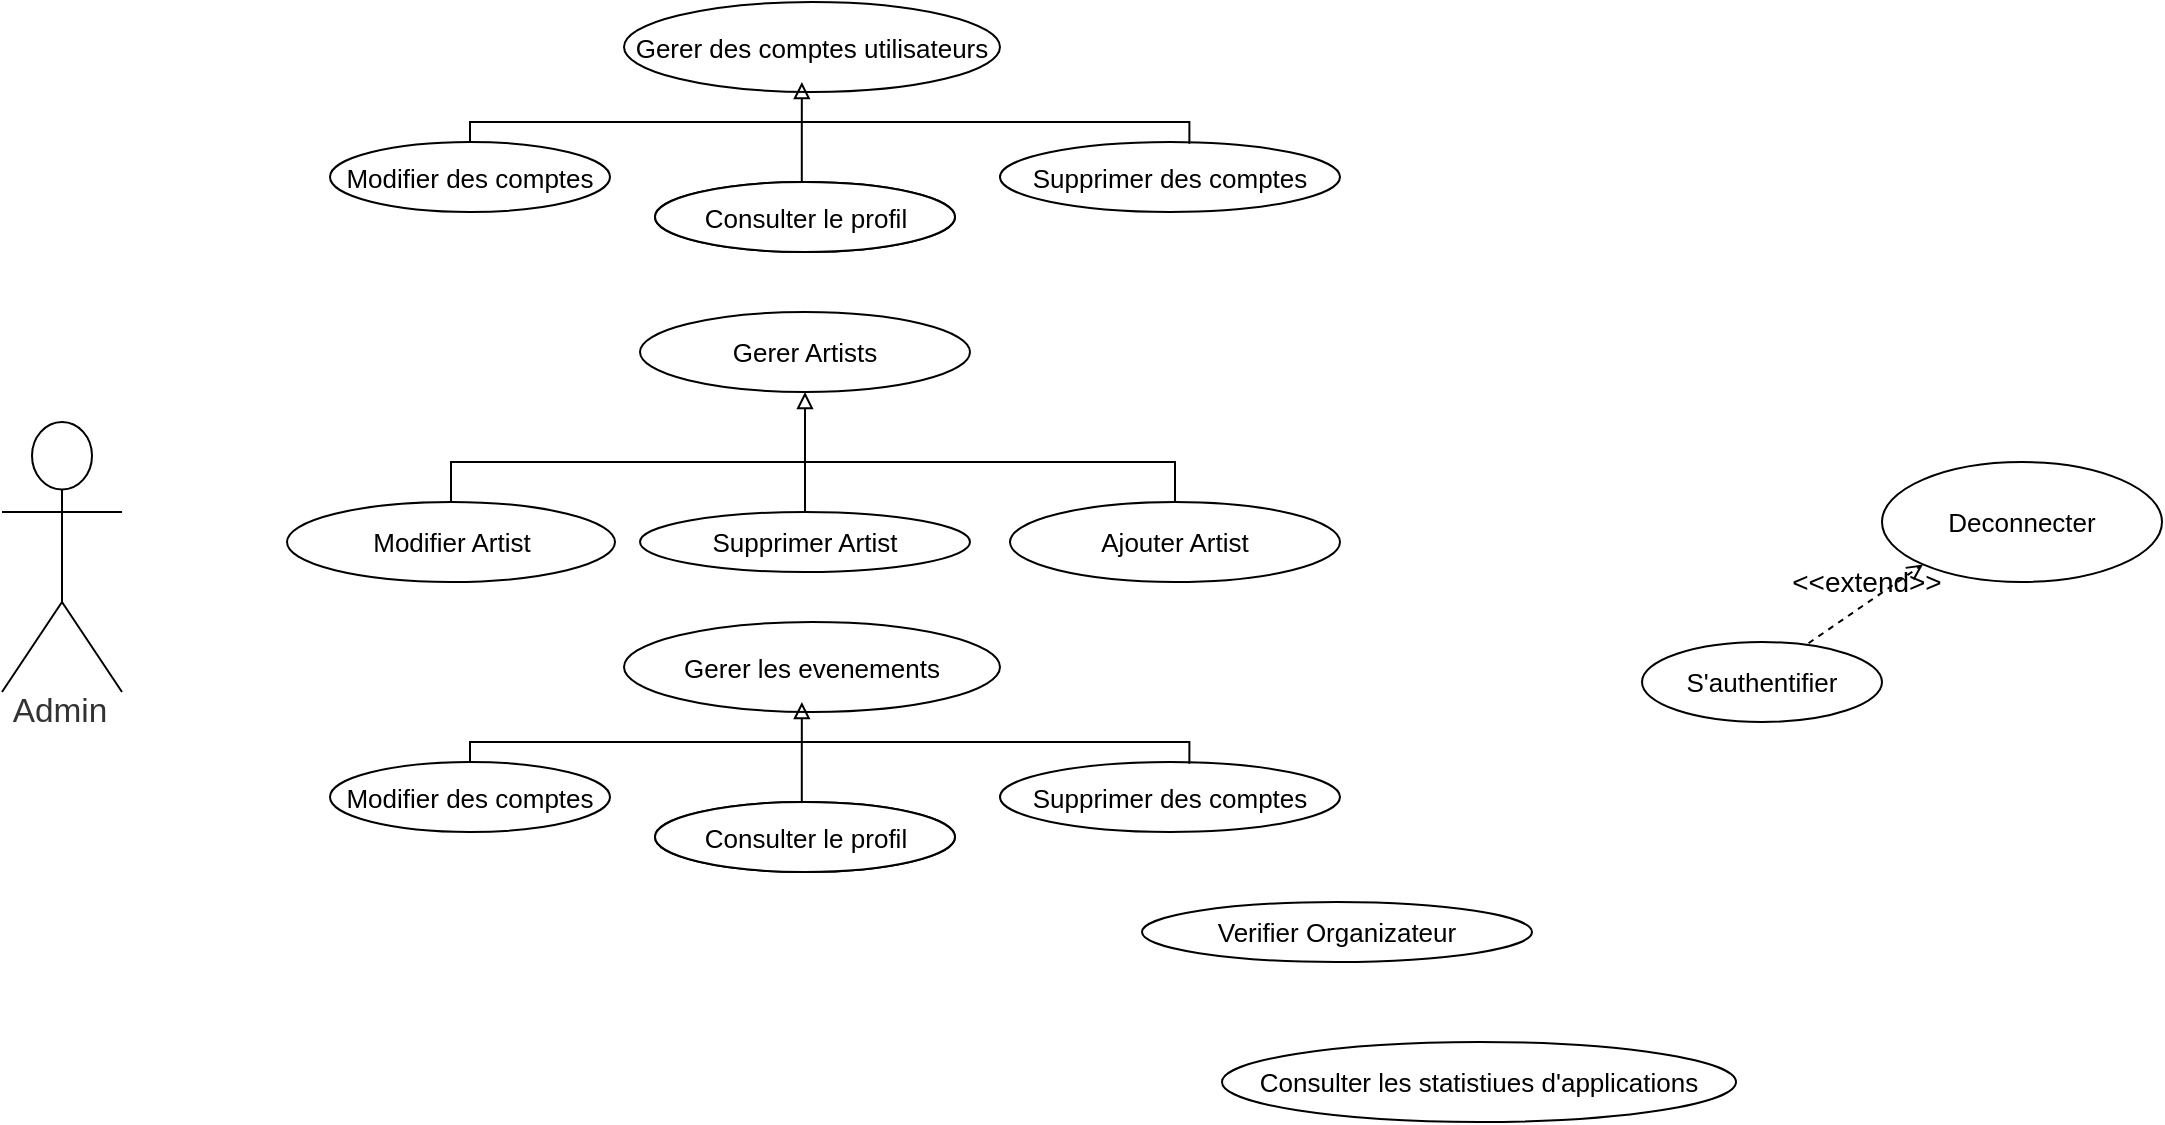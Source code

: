 <mxfile version="20.8.16" type="github">
  <diagram name="Page-1" id="7BaUvszCBu6dx5qAS3bt">
    <mxGraphModel dx="244" dy="131" grid="1" gridSize="10" guides="1" tooltips="1" connect="1" arrows="1" fold="1" page="1" pageScale="1" pageWidth="827" pageHeight="1169" math="0" shadow="0">
      <root>
        <mxCell id="0" />
        <mxCell id="1" parent="0" />
        <mxCell id="at9j3Gz7QIBB9mjerq5c-3" value="Admin" style="html=1;overflow=block;blockSpacing=1;shape=umlActor;labelPosition=center;verticalLabelPosition=bottom;verticalAlign=top;whiteSpace=nowrap;fontSize=16.7;fontColor=#333333;align=center;spacing=0;strokeColor=#000000;strokeOpacity=100;rounded=1;absoluteArcSize=1;arcSize=9;strokeWidth=1;lucidId=TCmtfz8hAuSR;" parent="1" vertex="1">
          <mxGeometry x="40" y="290" width="60" height="135" as="geometry" />
        </mxCell>
        <mxCell id="at9j3Gz7QIBB9mjerq5c-4" value="Gerer des comptes utilisateurs" style="html=1;overflow=block;blockSpacing=1;whiteSpace=wrap;ellipse;fontSize=13;spacing=3.8;strokeColor=#000000;strokeOpacity=100;rounded=1;absoluteArcSize=1;arcSize=9;strokeWidth=1;lucidId=2CmtHglSXUaJ;" parent="1" vertex="1">
          <mxGeometry x="351" y="80" width="188" height="45" as="geometry" />
        </mxCell>
        <mxCell id="at9j3Gz7QIBB9mjerq5c-6" value="Consulter les  statistiues d&#39;applications" style="html=1;overflow=block;blockSpacing=1;whiteSpace=wrap;ellipse;fontSize=13;spacing=3.8;strokeColor=#000000;strokeOpacity=100;rounded=1;absoluteArcSize=1;arcSize=9;strokeWidth=1;lucidId=4Cmtud14x5Y7;" parent="1" vertex="1">
          <mxGeometry x="650" y="600" width="257" height="40" as="geometry" />
        </mxCell>
        <mxCell id="at9j3Gz7QIBB9mjerq5c-8" value="Verifier Organizateur" style="html=1;overflow=block;blockSpacing=1;whiteSpace=wrap;ellipse;fontSize=13;spacing=3.8;strokeColor=#000000;strokeOpacity=100;rounded=1;absoluteArcSize=1;arcSize=9;strokeWidth=1;lucidId=6CmtnAD3XU6T;" parent="1" vertex="1">
          <mxGeometry x="610" y="530" width="195" height="30" as="geometry" />
        </mxCell>
        <mxCell id="at9j3Gz7QIBB9mjerq5c-10" value="Gerer  Artists" style="html=1;overflow=block;blockSpacing=1;whiteSpace=wrap;ellipse;fontSize=13;spacing=3.8;strokeColor=#000000;strokeOpacity=100;rounded=1;absoluteArcSize=1;arcSize=9;strokeWidth=1;lucidId=9Cmt3dIYTxuM;" parent="1" vertex="1">
          <mxGeometry x="359" y="235" width="165" height="40" as="geometry" />
        </mxCell>
        <mxCell id="at9j3Gz7QIBB9mjerq5c-12" value="Supprimer des comptes" style="html=1;overflow=block;blockSpacing=1;whiteSpace=wrap;ellipse;fontSize=13;spacing=3.8;strokeColor=#000000;strokeOpacity=100;rounded=1;absoluteArcSize=1;arcSize=9;strokeWidth=1;lucidId=UEmtKaLi1W1V;" parent="1" vertex="1">
          <mxGeometry x="539" y="150" width="170" height="35" as="geometry" />
        </mxCell>
        <mxCell id="U9_1Y7d2OegKnLiAlMFN-2" style="edgeStyle=orthogonalEdgeStyle;rounded=0;orthogonalLoop=1;jettySize=auto;html=1;entryX=0.473;entryY=0.889;entryDx=0;entryDy=0;entryPerimeter=0;fontSize=14;endArrow=block;endFill=0;" edge="1" parent="1" source="at9j3Gz7QIBB9mjerq5c-14" target="at9j3Gz7QIBB9mjerq5c-4">
          <mxGeometry relative="1" as="geometry">
            <Array as="points">
              <mxPoint x="440" y="147" />
            </Array>
          </mxGeometry>
        </mxCell>
        <mxCell id="at9j3Gz7QIBB9mjerq5c-14" value="Consulter le profil" style="html=1;overflow=block;blockSpacing=1;whiteSpace=wrap;ellipse;fontSize=13;spacing=3.8;strokeColor=#000000;strokeOpacity=100;rounded=1;absoluteArcSize=1;arcSize=9;strokeWidth=1;lucidId=9EmtDgn2g~nr;" parent="1" vertex="1">
          <mxGeometry x="366.5" y="170" width="150" height="35" as="geometry" />
        </mxCell>
        <mxCell id="at9j3Gz7QIBB9mjerq5c-16" value="Modifier des comptes" style="html=1;overflow=block;blockSpacing=1;whiteSpace=wrap;ellipse;fontSize=13;spacing=3.8;strokeColor=#000000;strokeOpacity=100;rounded=1;absoluteArcSize=1;arcSize=9;strokeWidth=1;lucidId=lFmtOqZzf6Zj;" parent="1" vertex="1">
          <mxGeometry x="204" y="150" width="140" height="35" as="geometry" />
        </mxCell>
        <mxCell id="at9j3Gz7QIBB9mjerq5c-18" value="Ajouter Artist" style="html=1;overflow=block;blockSpacing=1;whiteSpace=wrap;ellipse;fontSize=13;spacing=3.8;strokeColor=#000000;strokeOpacity=100;rounded=1;absoluteArcSize=1;arcSize=9;strokeWidth=1;lucidId=9Cmt3dIYTxuM;" parent="1" vertex="1">
          <mxGeometry x="544" y="330" width="165" height="40" as="geometry" />
        </mxCell>
        <mxCell id="at9j3Gz7QIBB9mjerq5c-19" style="edgeStyle=none;rounded=0;orthogonalLoop=1;jettySize=auto;html=1;exitX=0.5;exitY=0;exitDx=0;exitDy=0;entryX=0.5;entryY=1;entryDx=0;entryDy=0;fontSize=14;endArrow=block;endFill=0;strokeColor=#000000;strokeWidth=1;" parent="1" source="at9j3Gz7QIBB9mjerq5c-20" target="at9j3Gz7QIBB9mjerq5c-10" edge="1">
          <mxGeometry relative="1" as="geometry" />
        </mxCell>
        <mxCell id="at9j3Gz7QIBB9mjerq5c-20" value="Supprimer Artist" style="html=1;overflow=block;blockSpacing=1;whiteSpace=wrap;ellipse;fontSize=13;spacing=3.8;strokeColor=#000000;strokeOpacity=100;rounded=1;absoluteArcSize=1;arcSize=9;strokeWidth=1;lucidId=9Cmt3dIYTxuM;" parent="1" vertex="1">
          <mxGeometry x="359" y="335" width="165" height="30" as="geometry" />
        </mxCell>
        <mxCell id="at9j3Gz7QIBB9mjerq5c-31" style="edgeStyle=orthogonalEdgeStyle;rounded=0;orthogonalLoop=1;jettySize=auto;html=1;exitX=0.5;exitY=0;exitDx=0;exitDy=0;entryX=0.5;entryY=0;entryDx=0;entryDy=0;strokeColor=#000000;strokeWidth=1;endArrow=none;endFill=0;" parent="1" source="at9j3Gz7QIBB9mjerq5c-22" target="at9j3Gz7QIBB9mjerq5c-18" edge="1">
          <mxGeometry relative="1" as="geometry" />
        </mxCell>
        <mxCell id="at9j3Gz7QIBB9mjerq5c-22" value="Modifier Artist" style="html=1;overflow=block;blockSpacing=1;whiteSpace=wrap;ellipse;fontSize=13;spacing=3.8;strokeColor=#000000;strokeOpacity=100;rounded=1;absoluteArcSize=1;arcSize=9;strokeWidth=1;lucidId=9Cmt3dIYTxuM;" parent="1" vertex="1">
          <mxGeometry x="182.5" y="330" width="164" height="40" as="geometry" />
        </mxCell>
        <mxCell id="at9j3Gz7QIBB9mjerq5c-23" value="S&#39;authentifier" style="html=1;overflow=block;blockSpacing=1;whiteSpace=wrap;ellipse;fontSize=13;spacing=3.8;strokeColor=#000000;strokeOpacity=100;rounded=1;absoluteArcSize=1;arcSize=9;strokeWidth=1;lucidId=XvitAHHM73nt;" parent="1" vertex="1">
          <mxGeometry x="860" y="400" width="120" height="40" as="geometry" />
        </mxCell>
        <mxCell id="at9j3Gz7QIBB9mjerq5c-24" value="Deconnecter" style="html=1;overflow=block;blockSpacing=1;whiteSpace=wrap;ellipse;fontSize=13;spacing=3.8;strokeColor=#000000;strokeOpacity=100;rounded=1;absoluteArcSize=1;arcSize=9;strokeWidth=1;lucidId=XvitmW9DInrr;" parent="1" vertex="1">
          <mxGeometry x="980" y="310" width="140" height="60" as="geometry" />
        </mxCell>
        <mxCell id="at9j3Gz7QIBB9mjerq5c-25" value="&amp;lt;&amp;lt;extend&amp;gt;&amp;gt;" style="html=1;verticalAlign=bottom;labelBackgroundColor=none;endArrow=open;endFill=0;dashed=1;rounded=0;fontSize=14;entryX=0;entryY=1;entryDx=0;entryDy=0;exitX=0.694;exitY=0.015;exitDx=0;exitDy=0;exitPerimeter=0;strokeColor=#000000;strokeWidth=1;" parent="1" source="at9j3Gz7QIBB9mjerq5c-23" target="at9j3Gz7QIBB9mjerq5c-24" edge="1">
          <mxGeometry width="160" relative="1" as="geometry">
            <mxPoint x="1275" y="370" as="sourcePoint" />
            <mxPoint x="1435" y="370" as="targetPoint" />
          </mxGeometry>
        </mxCell>
        <mxCell id="U9_1Y7d2OegKnLiAlMFN-1" style="edgeStyle=orthogonalEdgeStyle;rounded=0;orthogonalLoop=1;jettySize=auto;html=1;entryX=0.557;entryY=0.024;entryDx=0;entryDy=0;strokeColor=#000000;strokeWidth=1;endArrow=none;endFill=0;entryPerimeter=0;exitX=0.5;exitY=0;exitDx=0;exitDy=0;" edge="1" parent="1" source="at9j3Gz7QIBB9mjerq5c-16" target="at9j3Gz7QIBB9mjerq5c-12">
          <mxGeometry relative="1" as="geometry">
            <mxPoint x="270" y="125" as="sourcePoint" />
            <mxPoint x="632.0" y="125.0" as="targetPoint" />
            <Array as="points">
              <mxPoint x="274" y="140" />
              <mxPoint x="634" y="140" />
            </Array>
          </mxGeometry>
        </mxCell>
        <mxCell id="U9_1Y7d2OegKnLiAlMFN-3" value="Consulter le profil" style="html=1;overflow=block;blockSpacing=1;whiteSpace=wrap;ellipse;fontSize=13;spacing=3.8;strokeColor=#000000;strokeOpacity=100;rounded=1;absoluteArcSize=1;arcSize=9;strokeWidth=1;lucidId=9EmtDgn2g~nr;" vertex="1" parent="1">
          <mxGeometry x="366.5" y="170" width="150" height="35" as="geometry" />
        </mxCell>
        <mxCell id="U9_1Y7d2OegKnLiAlMFN-4" value="&lt;div&gt;Gerer les evenements&lt;/div&gt;" style="html=1;overflow=block;blockSpacing=1;whiteSpace=wrap;ellipse;fontSize=13;spacing=3.8;strokeColor=#000000;strokeOpacity=100;rounded=1;absoluteArcSize=1;arcSize=9;strokeWidth=1;lucidId=2CmtHglSXUaJ;" vertex="1" parent="1">
          <mxGeometry x="351" y="390" width="188" height="45" as="geometry" />
        </mxCell>
        <mxCell id="U9_1Y7d2OegKnLiAlMFN-5" value="Supprimer des comptes" style="html=1;overflow=block;blockSpacing=1;whiteSpace=wrap;ellipse;fontSize=13;spacing=3.8;strokeColor=#000000;strokeOpacity=100;rounded=1;absoluteArcSize=1;arcSize=9;strokeWidth=1;lucidId=UEmtKaLi1W1V;" vertex="1" parent="1">
          <mxGeometry x="539" y="460" width="170" height="35" as="geometry" />
        </mxCell>
        <mxCell id="U9_1Y7d2OegKnLiAlMFN-6" style="edgeStyle=orthogonalEdgeStyle;rounded=0;orthogonalLoop=1;jettySize=auto;html=1;entryX=0.473;entryY=0.889;entryDx=0;entryDy=0;entryPerimeter=0;fontSize=14;endArrow=block;endFill=0;" edge="1" source="U9_1Y7d2OegKnLiAlMFN-7" target="U9_1Y7d2OegKnLiAlMFN-4" parent="1">
          <mxGeometry relative="1" as="geometry">
            <Array as="points">
              <mxPoint x="440" y="457" />
            </Array>
          </mxGeometry>
        </mxCell>
        <mxCell id="U9_1Y7d2OegKnLiAlMFN-7" value="Consulter le profil" style="html=1;overflow=block;blockSpacing=1;whiteSpace=wrap;ellipse;fontSize=13;spacing=3.8;strokeColor=#000000;strokeOpacity=100;rounded=1;absoluteArcSize=1;arcSize=9;strokeWidth=1;lucidId=9EmtDgn2g~nr;" vertex="1" parent="1">
          <mxGeometry x="366.5" y="480" width="150" height="35" as="geometry" />
        </mxCell>
        <mxCell id="U9_1Y7d2OegKnLiAlMFN-8" value="Modifier des comptes" style="html=1;overflow=block;blockSpacing=1;whiteSpace=wrap;ellipse;fontSize=13;spacing=3.8;strokeColor=#000000;strokeOpacity=100;rounded=1;absoluteArcSize=1;arcSize=9;strokeWidth=1;lucidId=lFmtOqZzf6Zj;" vertex="1" parent="1">
          <mxGeometry x="204" y="460" width="140" height="35" as="geometry" />
        </mxCell>
        <mxCell id="U9_1Y7d2OegKnLiAlMFN-9" style="edgeStyle=orthogonalEdgeStyle;rounded=0;orthogonalLoop=1;jettySize=auto;html=1;entryX=0.557;entryY=0.024;entryDx=0;entryDy=0;strokeColor=#000000;strokeWidth=1;endArrow=none;endFill=0;entryPerimeter=0;exitX=0.5;exitY=0;exitDx=0;exitDy=0;" edge="1" source="U9_1Y7d2OegKnLiAlMFN-8" target="U9_1Y7d2OegKnLiAlMFN-5" parent="1">
          <mxGeometry relative="1" as="geometry">
            <mxPoint x="270" y="435" as="sourcePoint" />
            <mxPoint x="632.0" y="435.0" as="targetPoint" />
            <Array as="points">
              <mxPoint x="274" y="450" />
              <mxPoint x="634" y="450" />
            </Array>
          </mxGeometry>
        </mxCell>
        <mxCell id="U9_1Y7d2OegKnLiAlMFN-10" value="Consulter le profil" style="html=1;overflow=block;blockSpacing=1;whiteSpace=wrap;ellipse;fontSize=13;spacing=3.8;strokeColor=#000000;strokeOpacity=100;rounded=1;absoluteArcSize=1;arcSize=9;strokeWidth=1;lucidId=9EmtDgn2g~nr;" vertex="1" parent="1">
          <mxGeometry x="366.5" y="480" width="150" height="35" as="geometry" />
        </mxCell>
      </root>
    </mxGraphModel>
  </diagram>
</mxfile>
